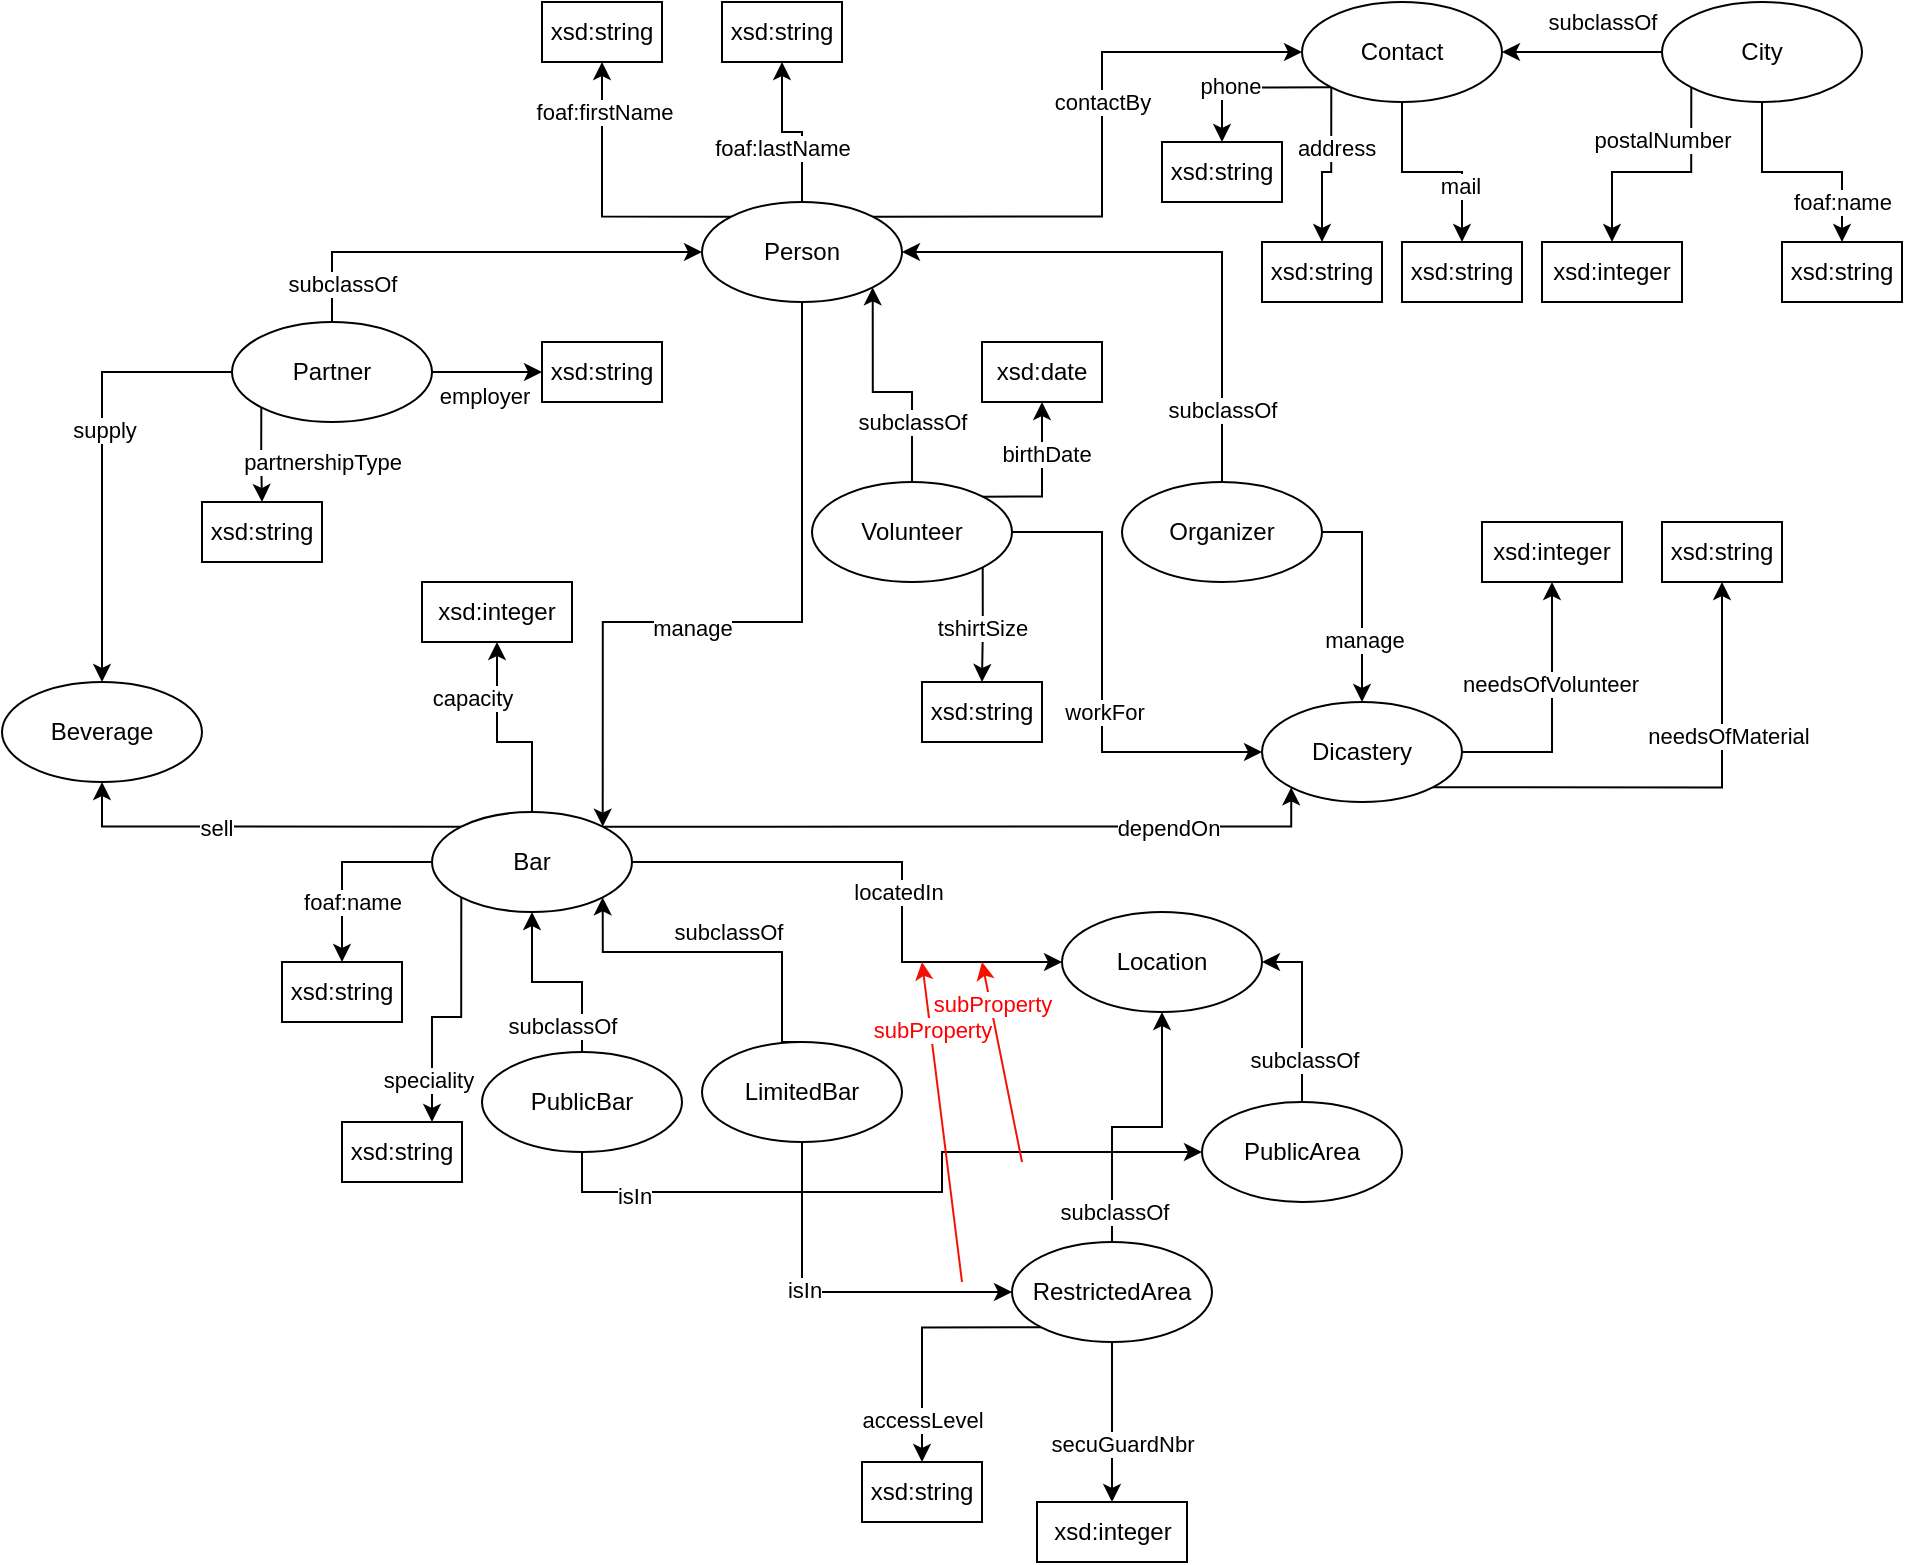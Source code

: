 <mxfile version="13.1.3" type="device"><diagram name="Page-1" id="ad52d381-51e7-2e0d-a935-2d0ddd2fd229"><mxGraphModel dx="1602" dy="1040" grid="1" gridSize="10" guides="1" tooltips="1" connect="1" arrows="1" fold="1" page="1" pageScale="1" pageWidth="1100" pageHeight="850" background="#ffffff" math="0" shadow="0"><root><mxCell id="0"/><mxCell id="1" parent="0"/><mxCell id="ZR9dpq6K6l8zMS8hwUcf-13" style="edgeStyle=orthogonalEdgeStyle;rounded=0;orthogonalLoop=1;jettySize=auto;html=1;exitX=0.5;exitY=0;exitDx=0;exitDy=0;entryX=0;entryY=0.5;entryDx=0;entryDy=0;" edge="1" parent="1" source="ZR9dpq6K6l8zMS8hwUcf-2" target="ZR9dpq6K6l8zMS8hwUcf-3"><mxGeometry relative="1" as="geometry"/></mxCell><mxCell id="ZR9dpq6K6l8zMS8hwUcf-17" value="subclassOf" style="edgeLabel;html=1;align=center;verticalAlign=middle;resizable=0;points=[];" vertex="1" connectable="0" parent="ZR9dpq6K6l8zMS8hwUcf-13"><mxGeometry x="-0.739" y="-2" relative="1" as="geometry"><mxPoint x="3" y="9" as="offset"/></mxGeometry></mxCell><mxCell id="ZR9dpq6K6l8zMS8hwUcf-69" style="edgeStyle=orthogonalEdgeStyle;rounded=0;orthogonalLoop=1;jettySize=auto;html=1;exitX=1;exitY=0.5;exitDx=0;exitDy=0;entryX=0;entryY=0.5;entryDx=0;entryDy=0;" edge="1" parent="1" source="ZR9dpq6K6l8zMS8hwUcf-2" target="ZR9dpq6K6l8zMS8hwUcf-68"><mxGeometry relative="1" as="geometry"/></mxCell><mxCell id="ZR9dpq6K6l8zMS8hwUcf-70" value="employer" style="edgeLabel;html=1;align=center;verticalAlign=middle;resizable=0;points=[];" vertex="1" connectable="0" parent="ZR9dpq6K6l8zMS8hwUcf-69"><mxGeometry x="0.647" y="1" relative="1" as="geometry"><mxPoint x="-20" y="13.1" as="offset"/></mxGeometry></mxCell><mxCell id="ZR9dpq6K6l8zMS8hwUcf-72" style="edgeStyle=orthogonalEdgeStyle;rounded=0;orthogonalLoop=1;jettySize=auto;html=1;exitX=0;exitY=1;exitDx=0;exitDy=0;entryX=0.5;entryY=0;entryDx=0;entryDy=0;" edge="1" parent="1" source="ZR9dpq6K6l8zMS8hwUcf-2" target="ZR9dpq6K6l8zMS8hwUcf-71"><mxGeometry relative="1" as="geometry"/></mxCell><mxCell id="ZR9dpq6K6l8zMS8hwUcf-73" value="partnershipType" style="edgeLabel;html=1;align=center;verticalAlign=middle;resizable=0;points=[];" vertex="1" connectable="0" parent="ZR9dpq6K6l8zMS8hwUcf-72"><mxGeometry x="-0.389" relative="1" as="geometry"><mxPoint x="30.38" y="12.32" as="offset"/></mxGeometry></mxCell><mxCell id="ZR9dpq6K6l8zMS8hwUcf-135" style="edgeStyle=orthogonalEdgeStyle;rounded=0;orthogonalLoop=1;jettySize=auto;html=1;exitX=0;exitY=0.5;exitDx=0;exitDy=0;entryX=0.5;entryY=0;entryDx=0;entryDy=0;strokeColor=#000000;" edge="1" parent="1" source="ZR9dpq6K6l8zMS8hwUcf-2" target="ZR9dpq6K6l8zMS8hwUcf-133"><mxGeometry relative="1" as="geometry"/></mxCell><mxCell id="ZR9dpq6K6l8zMS8hwUcf-136" value="supply" style="edgeLabel;html=1;align=center;verticalAlign=middle;resizable=0;points=[];" vertex="1" connectable="0" parent="ZR9dpq6K6l8zMS8hwUcf-135"><mxGeometry x="-0.418" y="29" relative="1" as="geometry"><mxPoint as="offset"/></mxGeometry></mxCell><mxCell id="ZR9dpq6K6l8zMS8hwUcf-2" value="Partner" style="ellipse;whiteSpace=wrap;html=1;" vertex="1" parent="1"><mxGeometry x="245" y="190" width="100" height="50" as="geometry"/></mxCell><mxCell id="ZR9dpq6K6l8zMS8hwUcf-22" style="edgeStyle=orthogonalEdgeStyle;rounded=0;orthogonalLoop=1;jettySize=auto;html=1;exitX=0;exitY=0;exitDx=0;exitDy=0;entryX=0.5;entryY=1;entryDx=0;entryDy=0;" edge="1" parent="1" source="ZR9dpq6K6l8zMS8hwUcf-3" target="ZR9dpq6K6l8zMS8hwUcf-21"><mxGeometry relative="1" as="geometry"/></mxCell><mxCell id="ZR9dpq6K6l8zMS8hwUcf-23" value="foaf:firstName" style="edgeLabel;html=1;align=center;verticalAlign=middle;resizable=0;points=[];" vertex="1" connectable="0" parent="ZR9dpq6K6l8zMS8hwUcf-22"><mxGeometry x="0.659" y="-1" relative="1" as="geometry"><mxPoint as="offset"/></mxGeometry></mxCell><mxCell id="ZR9dpq6K6l8zMS8hwUcf-26" value="" style="edgeStyle=orthogonalEdgeStyle;rounded=0;orthogonalLoop=1;jettySize=auto;html=1;" edge="1" parent="1" source="ZR9dpq6K6l8zMS8hwUcf-3" target="ZR9dpq6K6l8zMS8hwUcf-24"><mxGeometry relative="1" as="geometry"/></mxCell><mxCell id="ZR9dpq6K6l8zMS8hwUcf-27" value="foaf:lastName" style="edgeLabel;html=1;align=center;verticalAlign=middle;resizable=0;points=[];" vertex="1" connectable="0" parent="ZR9dpq6K6l8zMS8hwUcf-26"><mxGeometry x="0.416" y="1" relative="1" as="geometry"><mxPoint x="1" y="19.66" as="offset"/></mxGeometry></mxCell><mxCell id="ZR9dpq6K6l8zMS8hwUcf-38" style="edgeStyle=orthogonalEdgeStyle;rounded=0;orthogonalLoop=1;jettySize=auto;html=1;exitX=1;exitY=0;exitDx=0;exitDy=0;entryX=0;entryY=0.5;entryDx=0;entryDy=0;" edge="1" parent="1" source="ZR9dpq6K6l8zMS8hwUcf-3" target="ZR9dpq6K6l8zMS8hwUcf-6"><mxGeometry relative="1" as="geometry"/></mxCell><mxCell id="ZR9dpq6K6l8zMS8hwUcf-39" value="contactBy" style="edgeLabel;html=1;align=center;verticalAlign=middle;resizable=0;points=[];" vertex="1" connectable="0" parent="ZR9dpq6K6l8zMS8hwUcf-38"><mxGeometry x="-0.342" y="14" relative="1" as="geometry"><mxPoint x="16.65" y="-43.3" as="offset"/></mxGeometry></mxCell><mxCell id="ZR9dpq6K6l8zMS8hwUcf-98" style="edgeStyle=orthogonalEdgeStyle;rounded=0;orthogonalLoop=1;jettySize=auto;html=1;exitX=0.5;exitY=1;exitDx=0;exitDy=0;entryX=1;entryY=0;entryDx=0;entryDy=0;" edge="1" parent="1" source="ZR9dpq6K6l8zMS8hwUcf-3" target="ZR9dpq6K6l8zMS8hwUcf-11"><mxGeometry relative="1" as="geometry"><Array as="points"><mxPoint x="530" y="340"/><mxPoint x="430" y="340"/></Array></mxGeometry></mxCell><mxCell id="ZR9dpq6K6l8zMS8hwUcf-99" value="manage" style="edgeLabel;html=1;align=center;verticalAlign=middle;resizable=0;points=[];" vertex="1" connectable="0" parent="ZR9dpq6K6l8zMS8hwUcf-98"><mxGeometry x="0.189" y="3" relative="1" as="geometry"><mxPoint as="offset"/></mxGeometry></mxCell><mxCell id="ZR9dpq6K6l8zMS8hwUcf-3" value="Person" style="ellipse;whiteSpace=wrap;html=1;" vertex="1" parent="1"><mxGeometry x="480" y="130" width="100" height="50" as="geometry"/></mxCell><mxCell id="ZR9dpq6K6l8zMS8hwUcf-5" value="Location" style="ellipse;whiteSpace=wrap;html=1;" vertex="1" parent="1"><mxGeometry x="660" y="485" width="100" height="50" as="geometry"/></mxCell><mxCell id="ZR9dpq6K6l8zMS8hwUcf-54" style="edgeStyle=orthogonalEdgeStyle;rounded=0;orthogonalLoop=1;jettySize=auto;html=1;exitX=0;exitY=1;exitDx=0;exitDy=0;entryX=0.5;entryY=0;entryDx=0;entryDy=0;" edge="1" parent="1" source="ZR9dpq6K6l8zMS8hwUcf-6" target="ZR9dpq6K6l8zMS8hwUcf-50"><mxGeometry relative="1" as="geometry"/></mxCell><mxCell id="ZR9dpq6K6l8zMS8hwUcf-55" value="phone" style="edgeLabel;html=1;align=center;verticalAlign=middle;resizable=0;points=[];" vertex="1" connectable="0" parent="ZR9dpq6K6l8zMS8hwUcf-54"><mxGeometry x="0.228" y="-1" relative="1" as="geometry"><mxPoint as="offset"/></mxGeometry></mxCell><mxCell id="ZR9dpq6K6l8zMS8hwUcf-56" style="edgeStyle=orthogonalEdgeStyle;rounded=0;orthogonalLoop=1;jettySize=auto;html=1;exitX=0;exitY=1;exitDx=0;exitDy=0;" edge="1" parent="1" source="ZR9dpq6K6l8zMS8hwUcf-6" target="ZR9dpq6K6l8zMS8hwUcf-53"><mxGeometry relative="1" as="geometry"/></mxCell><mxCell id="ZR9dpq6K6l8zMS8hwUcf-57" value="address" style="edgeLabel;html=1;align=center;verticalAlign=middle;resizable=0;points=[];" vertex="1" connectable="0" parent="ZR9dpq6K6l8zMS8hwUcf-56"><mxGeometry x="-0.264" y="2" relative="1" as="geometry"><mxPoint as="offset"/></mxGeometry></mxCell><mxCell id="ZR9dpq6K6l8zMS8hwUcf-58" style="edgeStyle=orthogonalEdgeStyle;rounded=0;orthogonalLoop=1;jettySize=auto;html=1;exitX=0.5;exitY=1;exitDx=0;exitDy=0;entryX=0.5;entryY=0;entryDx=0;entryDy=0;" edge="1" parent="1" source="ZR9dpq6K6l8zMS8hwUcf-6" target="ZR9dpq6K6l8zMS8hwUcf-51"><mxGeometry relative="1" as="geometry"/></mxCell><mxCell id="ZR9dpq6K6l8zMS8hwUcf-59" value="mail" style="edgeLabel;html=1;align=center;verticalAlign=middle;resizable=0;points=[];" vertex="1" connectable="0" parent="ZR9dpq6K6l8zMS8hwUcf-58"><mxGeometry x="0.427" y="-1" relative="1" as="geometry"><mxPoint as="offset"/></mxGeometry></mxCell><mxCell id="ZR9dpq6K6l8zMS8hwUcf-6" value="Contact" style="ellipse;whiteSpace=wrap;html=1;" vertex="1" parent="1"><mxGeometry x="780" y="30" width="100" height="50" as="geometry"/></mxCell><mxCell id="ZR9dpq6K6l8zMS8hwUcf-15" style="edgeStyle=orthogonalEdgeStyle;rounded=0;orthogonalLoop=1;jettySize=auto;html=1;exitX=0.5;exitY=0;exitDx=0;exitDy=0;entryX=1;entryY=1;entryDx=0;entryDy=0;" edge="1" parent="1" source="ZR9dpq6K6l8zMS8hwUcf-7" target="ZR9dpq6K6l8zMS8hwUcf-3"><mxGeometry relative="1" as="geometry"><Array as="points"><mxPoint x="585" y="225"/><mxPoint x="565" y="225"/></Array></mxGeometry></mxCell><mxCell id="ZR9dpq6K6l8zMS8hwUcf-19" value="subclassOf" style="edgeLabel;html=1;align=center;verticalAlign=middle;resizable=0;points=[];" vertex="1" connectable="0" parent="ZR9dpq6K6l8zMS8hwUcf-15"><mxGeometry x="-0.333" y="1" relative="1" as="geometry"><mxPoint x="1" y="9" as="offset"/></mxGeometry></mxCell><mxCell id="ZR9dpq6K6l8zMS8hwUcf-66" style="edgeStyle=orthogonalEdgeStyle;rounded=0;orthogonalLoop=1;jettySize=auto;html=1;exitX=1;exitY=1;exitDx=0;exitDy=0;entryX=0.5;entryY=0;entryDx=0;entryDy=0;" edge="1" parent="1" source="ZR9dpq6K6l8zMS8hwUcf-7" target="ZR9dpq6K6l8zMS8hwUcf-65"><mxGeometry relative="1" as="geometry"/></mxCell><mxCell id="ZR9dpq6K6l8zMS8hwUcf-67" value="tshirtSize" style="edgeLabel;html=1;align=center;verticalAlign=middle;resizable=0;points=[];" vertex="1" connectable="0" parent="ZR9dpq6K6l8zMS8hwUcf-66"><mxGeometry x="-0.504" y="2" relative="1" as="geometry"><mxPoint x="-2.37" y="15.33" as="offset"/></mxGeometry></mxCell><mxCell id="ZR9dpq6K6l8zMS8hwUcf-88" style="edgeStyle=orthogonalEdgeStyle;rounded=0;orthogonalLoop=1;jettySize=auto;html=1;exitX=1;exitY=0.5;exitDx=0;exitDy=0;entryX=0;entryY=0.5;entryDx=0;entryDy=0;" edge="1" parent="1" source="ZR9dpq6K6l8zMS8hwUcf-7" target="ZR9dpq6K6l8zMS8hwUcf-9"><mxGeometry relative="1" as="geometry"><Array as="points"><mxPoint x="680" y="295"/><mxPoint x="680" y="405"/></Array></mxGeometry></mxCell><mxCell id="ZR9dpq6K6l8zMS8hwUcf-89" value="workFor" style="edgeLabel;html=1;align=center;verticalAlign=middle;resizable=0;points=[];" vertex="1" connectable="0" parent="ZR9dpq6K6l8zMS8hwUcf-88"><mxGeometry x="0.146" y="1" relative="1" as="geometry"><mxPoint as="offset"/></mxGeometry></mxCell><mxCell id="ZR9dpq6K6l8zMS8hwUcf-7" value="Volunteer" style="ellipse;whiteSpace=wrap;html=1;" vertex="1" parent="1"><mxGeometry x="535" y="270" width="100" height="50" as="geometry"/></mxCell><mxCell id="ZR9dpq6K6l8zMS8hwUcf-16" style="edgeStyle=orthogonalEdgeStyle;rounded=0;orthogonalLoop=1;jettySize=auto;html=1;exitX=0.5;exitY=0;exitDx=0;exitDy=0;entryX=1;entryY=0.5;entryDx=0;entryDy=0;" edge="1" parent="1" source="ZR9dpq6K6l8zMS8hwUcf-8" target="ZR9dpq6K6l8zMS8hwUcf-3"><mxGeometry relative="1" as="geometry"/></mxCell><mxCell id="ZR9dpq6K6l8zMS8hwUcf-20" value="subclassOf" style="edgeLabel;html=1;align=center;verticalAlign=middle;resizable=0;points=[];" vertex="1" connectable="0" parent="ZR9dpq6K6l8zMS8hwUcf-16"><mxGeometry x="-0.704" y="-2" relative="1" as="geometry"><mxPoint x="-2" y="4" as="offset"/></mxGeometry></mxCell><mxCell id="ZR9dpq6K6l8zMS8hwUcf-86" style="edgeStyle=orthogonalEdgeStyle;rounded=0;orthogonalLoop=1;jettySize=auto;html=1;exitX=1;exitY=0.5;exitDx=0;exitDy=0;entryX=0.5;entryY=0;entryDx=0;entryDy=0;" edge="1" parent="1" source="ZR9dpq6K6l8zMS8hwUcf-8" target="ZR9dpq6K6l8zMS8hwUcf-9"><mxGeometry relative="1" as="geometry"/></mxCell><mxCell id="ZR9dpq6K6l8zMS8hwUcf-87" value="manage" style="edgeLabel;html=1;align=center;verticalAlign=middle;resizable=0;points=[];" vertex="1" connectable="0" parent="ZR9dpq6K6l8zMS8hwUcf-86"><mxGeometry x="0.406" y="1" relative="1" as="geometry"><mxPoint as="offset"/></mxGeometry></mxCell><mxCell id="ZR9dpq6K6l8zMS8hwUcf-8" value="Organizer" style="ellipse;whiteSpace=wrap;html=1;" vertex="1" parent="1"><mxGeometry x="690" y="270" width="100" height="50" as="geometry"/></mxCell><mxCell id="ZR9dpq6K6l8zMS8hwUcf-91" value="" style="edgeStyle=orthogonalEdgeStyle;rounded=0;orthogonalLoop=1;jettySize=auto;html=1;" edge="1" parent="1" source="ZR9dpq6K6l8zMS8hwUcf-9" target="ZR9dpq6K6l8zMS8hwUcf-90"><mxGeometry relative="1" as="geometry"/></mxCell><mxCell id="ZR9dpq6K6l8zMS8hwUcf-92" value="needsOfVolunteer" style="edgeLabel;html=1;align=center;verticalAlign=middle;resizable=0;points=[];" vertex="1" connectable="0" parent="ZR9dpq6K6l8zMS8hwUcf-91"><mxGeometry x="0.219" y="1" relative="1" as="geometry"><mxPoint as="offset"/></mxGeometry></mxCell><mxCell id="ZR9dpq6K6l8zMS8hwUcf-94" style="edgeStyle=orthogonalEdgeStyle;rounded=0;orthogonalLoop=1;jettySize=auto;html=1;exitX=1;exitY=1;exitDx=0;exitDy=0;" edge="1" parent="1" source="ZR9dpq6K6l8zMS8hwUcf-9" target="ZR9dpq6K6l8zMS8hwUcf-93"><mxGeometry relative="1" as="geometry"/></mxCell><mxCell id="ZR9dpq6K6l8zMS8hwUcf-95" value="needsOfMaterial" style="edgeLabel;html=1;align=center;verticalAlign=middle;resizable=0;points=[];" vertex="1" connectable="0" parent="ZR9dpq6K6l8zMS8hwUcf-94"><mxGeometry x="0.17" y="26" relative="1" as="geometry"><mxPoint x="29" y="-26" as="offset"/></mxGeometry></mxCell><mxCell id="ZR9dpq6K6l8zMS8hwUcf-9" value="Dicastery" style="ellipse;whiteSpace=wrap;html=1;" vertex="1" parent="1"><mxGeometry x="760" y="380" width="100" height="50" as="geometry"/></mxCell><mxCell id="ZR9dpq6K6l8zMS8hwUcf-82" style="edgeStyle=orthogonalEdgeStyle;rounded=0;orthogonalLoop=1;jettySize=auto;html=1;exitX=0.5;exitY=0;exitDx=0;exitDy=0;entryX=0.5;entryY=1;entryDx=0;entryDy=0;" edge="1" parent="1" source="ZR9dpq6K6l8zMS8hwUcf-10" target="ZR9dpq6K6l8zMS8hwUcf-11"><mxGeometry relative="1" as="geometry"/></mxCell><mxCell id="ZR9dpq6K6l8zMS8hwUcf-84" value="subclassOf" style="edgeLabel;html=1;align=center;verticalAlign=middle;resizable=0;points=[];" vertex="1" connectable="0" parent="ZR9dpq6K6l8zMS8hwUcf-82"><mxGeometry x="-0.571" y="2" relative="1" as="geometry"><mxPoint x="-8" y="7.59" as="offset"/></mxGeometry></mxCell><mxCell id="ZR9dpq6K6l8zMS8hwUcf-120" style="edgeStyle=orthogonalEdgeStyle;rounded=0;orthogonalLoop=1;jettySize=auto;html=1;exitX=0.5;exitY=1;exitDx=0;exitDy=0;entryX=0;entryY=0.5;entryDx=0;entryDy=0;" edge="1" parent="1" source="ZR9dpq6K6l8zMS8hwUcf-10" target="ZR9dpq6K6l8zMS8hwUcf-108"><mxGeometry relative="1" as="geometry"/></mxCell><mxCell id="ZR9dpq6K6l8zMS8hwUcf-121" value="isIn" style="edgeLabel;html=1;align=center;verticalAlign=middle;resizable=0;points=[];" vertex="1" connectable="0" parent="ZR9dpq6K6l8zMS8hwUcf-120"><mxGeometry x="-0.74" y="-2" relative="1" as="geometry"><mxPoint as="offset"/></mxGeometry></mxCell><mxCell id="ZR9dpq6K6l8zMS8hwUcf-10" value="PublicBar" style="ellipse;whiteSpace=wrap;html=1;" vertex="1" parent="1"><mxGeometry x="370" y="555" width="100" height="50" as="geometry"/></mxCell><mxCell id="ZR9dpq6K6l8zMS8hwUcf-75" style="edgeStyle=orthogonalEdgeStyle;rounded=0;orthogonalLoop=1;jettySize=auto;html=1;exitX=0;exitY=0.5;exitDx=0;exitDy=0;entryX=0.5;entryY=0;entryDx=0;entryDy=0;" edge="1" parent="1" source="ZR9dpq6K6l8zMS8hwUcf-11" target="ZR9dpq6K6l8zMS8hwUcf-74"><mxGeometry relative="1" as="geometry"/></mxCell><mxCell id="ZR9dpq6K6l8zMS8hwUcf-76" value="foaf:name" style="edgeLabel;html=1;align=center;verticalAlign=middle;resizable=0;points=[];" vertex="1" connectable="0" parent="ZR9dpq6K6l8zMS8hwUcf-75"><mxGeometry x="0.232" y="2" relative="1" as="geometry"><mxPoint x="3" y="6" as="offset"/></mxGeometry></mxCell><mxCell id="ZR9dpq6K6l8zMS8hwUcf-78" style="edgeStyle=orthogonalEdgeStyle;rounded=0;orthogonalLoop=1;jettySize=auto;html=1;exitX=0;exitY=1;exitDx=0;exitDy=0;entryX=0.75;entryY=0;entryDx=0;entryDy=0;" edge="1" parent="1" source="ZR9dpq6K6l8zMS8hwUcf-11" target="ZR9dpq6K6l8zMS8hwUcf-77"><mxGeometry relative="1" as="geometry"><mxPoint x="370" y="550" as="targetPoint"/></mxGeometry></mxCell><mxCell id="ZR9dpq6K6l8zMS8hwUcf-79" value="speciality" style="edgeLabel;html=1;align=center;verticalAlign=middle;resizable=0;points=[];" vertex="1" connectable="0" parent="ZR9dpq6K6l8zMS8hwUcf-78"><mxGeometry x="0.393" y="5" relative="1" as="geometry"><mxPoint x="-7.5" y="16.91" as="offset"/></mxGeometry></mxCell><mxCell id="ZR9dpq6K6l8zMS8hwUcf-103" style="edgeStyle=orthogonalEdgeStyle;rounded=0;orthogonalLoop=1;jettySize=auto;html=1;exitX=0.5;exitY=0;exitDx=0;exitDy=0;entryX=0.5;entryY=1;entryDx=0;entryDy=0;" edge="1" parent="1" source="ZR9dpq6K6l8zMS8hwUcf-11" target="ZR9dpq6K6l8zMS8hwUcf-102"><mxGeometry relative="1" as="geometry"><Array as="points"><mxPoint x="395" y="400"/><mxPoint x="378" y="400"/></Array></mxGeometry></mxCell><mxCell id="ZR9dpq6K6l8zMS8hwUcf-104" value="capacity" style="edgeLabel;html=1;align=center;verticalAlign=middle;resizable=0;points=[];" vertex="1" connectable="0" parent="ZR9dpq6K6l8zMS8hwUcf-103"><mxGeometry x="0.267" y="1" relative="1" as="geometry"><mxPoint x="-11.5" y="-9.42" as="offset"/></mxGeometry></mxCell><mxCell id="ZR9dpq6K6l8zMS8hwUcf-105" style="edgeStyle=orthogonalEdgeStyle;rounded=0;orthogonalLoop=1;jettySize=auto;html=1;exitX=1;exitY=0;exitDx=0;exitDy=0;entryX=0;entryY=1;entryDx=0;entryDy=0;" edge="1" parent="1" source="ZR9dpq6K6l8zMS8hwUcf-11" target="ZR9dpq6K6l8zMS8hwUcf-9"><mxGeometry relative="1" as="geometry"><Array as="points"><mxPoint x="775" y="442"/></Array></mxGeometry></mxCell><mxCell id="ZR9dpq6K6l8zMS8hwUcf-106" value="dependOn" style="edgeLabel;html=1;align=center;verticalAlign=middle;resizable=0;points=[];" vertex="1" connectable="0" parent="ZR9dpq6K6l8zMS8hwUcf-105"><mxGeometry x="0.554" relative="1" as="geometry"><mxPoint as="offset"/></mxGeometry></mxCell><mxCell id="ZR9dpq6K6l8zMS8hwUcf-116" style="edgeStyle=orthogonalEdgeStyle;rounded=0;orthogonalLoop=1;jettySize=auto;html=1;exitX=1;exitY=0.5;exitDx=0;exitDy=0;entryX=0;entryY=0.5;entryDx=0;entryDy=0;" edge="1" parent="1" source="ZR9dpq6K6l8zMS8hwUcf-11" target="ZR9dpq6K6l8zMS8hwUcf-5"><mxGeometry relative="1" as="geometry"><Array as="points"><mxPoint x="580" y="460"/><mxPoint x="580" y="510"/></Array></mxGeometry></mxCell><mxCell id="ZR9dpq6K6l8zMS8hwUcf-117" value="locatedIn" style="edgeLabel;html=1;align=center;verticalAlign=middle;resizable=0;points=[];" vertex="1" connectable="0" parent="ZR9dpq6K6l8zMS8hwUcf-116"><mxGeometry x="0.004" y="-15" relative="1" as="geometry"><mxPoint as="offset"/></mxGeometry></mxCell><mxCell id="ZR9dpq6K6l8zMS8hwUcf-137" style="edgeStyle=orthogonalEdgeStyle;rounded=0;orthogonalLoop=1;jettySize=auto;html=1;exitX=0;exitY=0;exitDx=0;exitDy=0;entryX=0.5;entryY=1;entryDx=0;entryDy=0;strokeColor=#000000;" edge="1" parent="1" source="ZR9dpq6K6l8zMS8hwUcf-11" target="ZR9dpq6K6l8zMS8hwUcf-133"><mxGeometry relative="1" as="geometry"/></mxCell><mxCell id="ZR9dpq6K6l8zMS8hwUcf-138" value="sell" style="edgeLabel;html=1;align=center;verticalAlign=middle;resizable=0;points=[];" vertex="1" connectable="0" parent="ZR9dpq6K6l8zMS8hwUcf-137"><mxGeometry x="0.215" relative="1" as="geometry"><mxPoint as="offset"/></mxGeometry></mxCell><mxCell id="ZR9dpq6K6l8zMS8hwUcf-11" value="Bar" style="ellipse;whiteSpace=wrap;html=1;" vertex="1" parent="1"><mxGeometry x="345" y="435" width="100" height="50" as="geometry"/></mxCell><mxCell id="ZR9dpq6K6l8zMS8hwUcf-21" value="xsd:string" style="rounded=0;whiteSpace=wrap;html=1;" vertex="1" parent="1"><mxGeometry x="400" y="30" width="60" height="30" as="geometry"/></mxCell><mxCell id="ZR9dpq6K6l8zMS8hwUcf-24" value="xsd:string" style="rounded=0;whiteSpace=wrap;html=1;" vertex="1" parent="1"><mxGeometry x="490" y="30" width="60" height="30" as="geometry"/></mxCell><mxCell id="ZR9dpq6K6l8zMS8hwUcf-33" value="xsd:date" style="rounded=0;whiteSpace=wrap;html=1;" vertex="1" parent="1"><mxGeometry x="620" y="200" width="60" height="30" as="geometry"/></mxCell><mxCell id="ZR9dpq6K6l8zMS8hwUcf-41" value="" style="edgeStyle=orthogonalEdgeStyle;rounded=0;orthogonalLoop=1;jettySize=auto;html=1;" edge="1" parent="1" source="ZR9dpq6K6l8zMS8hwUcf-40" target="ZR9dpq6K6l8zMS8hwUcf-6"><mxGeometry relative="1" as="geometry"/></mxCell><mxCell id="ZR9dpq6K6l8zMS8hwUcf-42" value="subclassOf" style="edgeLabel;html=1;align=center;verticalAlign=middle;resizable=0;points=[];" vertex="1" connectable="0" parent="ZR9dpq6K6l8zMS8hwUcf-41"><mxGeometry x="0.2" y="1" relative="1" as="geometry"><mxPoint x="18" y="-16" as="offset"/></mxGeometry></mxCell><mxCell id="ZR9dpq6K6l8zMS8hwUcf-44" style="edgeStyle=orthogonalEdgeStyle;rounded=0;orthogonalLoop=1;jettySize=auto;html=1;exitX=0;exitY=1;exitDx=0;exitDy=0;entryX=0.5;entryY=0;entryDx=0;entryDy=0;" edge="1" parent="1" source="ZR9dpq6K6l8zMS8hwUcf-40" target="ZR9dpq6K6l8zMS8hwUcf-43"><mxGeometry relative="1" as="geometry"/></mxCell><mxCell id="ZR9dpq6K6l8zMS8hwUcf-45" value="postalNumber" style="edgeLabel;html=1;align=center;verticalAlign=middle;resizable=0;points=[];" vertex="1" connectable="0" parent="ZR9dpq6K6l8zMS8hwUcf-44"><mxGeometry x="-0.546" relative="1" as="geometry"><mxPoint x="-14.63" as="offset"/></mxGeometry></mxCell><mxCell id="ZR9dpq6K6l8zMS8hwUcf-48" value="" style="edgeStyle=orthogonalEdgeStyle;rounded=0;orthogonalLoop=1;jettySize=auto;html=1;entryX=0.5;entryY=0;entryDx=0;entryDy=0;" edge="1" parent="1" source="ZR9dpq6K6l8zMS8hwUcf-40" target="ZR9dpq6K6l8zMS8hwUcf-46"><mxGeometry relative="1" as="geometry"><mxPoint x="930" y="150" as="targetPoint"/></mxGeometry></mxCell><mxCell id="ZR9dpq6K6l8zMS8hwUcf-49" value="foaf:name" style="edgeLabel;html=1;align=center;verticalAlign=middle;resizable=0;points=[];" vertex="1" connectable="0" parent="ZR9dpq6K6l8zMS8hwUcf-48"><mxGeometry x="-0.216" relative="1" as="geometry"><mxPoint x="31.53" y="14.94" as="offset"/></mxGeometry></mxCell><mxCell id="ZR9dpq6K6l8zMS8hwUcf-40" value="City" style="ellipse;whiteSpace=wrap;html=1;" vertex="1" parent="1"><mxGeometry x="960" y="30" width="100" height="50" as="geometry"/></mxCell><mxCell id="ZR9dpq6K6l8zMS8hwUcf-43" value="xsd:integer" style="rounded=0;whiteSpace=wrap;html=1;" vertex="1" parent="1"><mxGeometry x="900" y="150" width="70" height="30" as="geometry"/></mxCell><mxCell id="ZR9dpq6K6l8zMS8hwUcf-46" value="xsd:string" style="rounded=0;whiteSpace=wrap;html=1;" vertex="1" parent="1"><mxGeometry x="1020" y="150" width="60" height="30" as="geometry"/></mxCell><mxCell id="ZR9dpq6K6l8zMS8hwUcf-50" value="xsd:string" style="rounded=0;whiteSpace=wrap;html=1;" vertex="1" parent="1"><mxGeometry x="710" y="100" width="60" height="30" as="geometry"/></mxCell><mxCell id="ZR9dpq6K6l8zMS8hwUcf-51" value="xsd:string" style="rounded=0;whiteSpace=wrap;html=1;" vertex="1" parent="1"><mxGeometry x="830" y="150" width="60" height="30" as="geometry"/></mxCell><mxCell id="ZR9dpq6K6l8zMS8hwUcf-53" value="xsd:string" style="rounded=0;whiteSpace=wrap;html=1;" vertex="1" parent="1"><mxGeometry x="760" y="150" width="60" height="30" as="geometry"/></mxCell><mxCell id="ZR9dpq6K6l8zMS8hwUcf-60" style="edgeStyle=orthogonalEdgeStyle;rounded=0;orthogonalLoop=1;jettySize=auto;html=1;exitX=1;exitY=0;exitDx=0;exitDy=0;entryX=0.5;entryY=1;entryDx=0;entryDy=0;" edge="1" parent="1" source="ZR9dpq6K6l8zMS8hwUcf-7" target="ZR9dpq6K6l8zMS8hwUcf-33"><mxGeometry relative="1" as="geometry"><mxPoint x="625.355" y="270.002" as="sourcePoint"/><mxPoint x="650" y="210" as="targetPoint"/><Array as="points"><mxPoint x="650" y="277"/></Array></mxGeometry></mxCell><mxCell id="ZR9dpq6K6l8zMS8hwUcf-61" value="birthDate" style="edgeLabel;html=1;align=center;verticalAlign=middle;resizable=0;points=[];" vertex="1" connectable="0" parent="ZR9dpq6K6l8zMS8hwUcf-60"><mxGeometry x="0.35" y="-2" relative="1" as="geometry"><mxPoint y="1" as="offset"/></mxGeometry></mxCell><mxCell id="ZR9dpq6K6l8zMS8hwUcf-65" value="xsd:string" style="rounded=0;whiteSpace=wrap;html=1;" vertex="1" parent="1"><mxGeometry x="590" y="370" width="60" height="30" as="geometry"/></mxCell><mxCell id="ZR9dpq6K6l8zMS8hwUcf-68" value="xsd:string" style="rounded=0;whiteSpace=wrap;html=1;" vertex="1" parent="1"><mxGeometry x="400" y="200" width="60" height="30" as="geometry"/></mxCell><mxCell id="ZR9dpq6K6l8zMS8hwUcf-71" value="xsd:string" style="rounded=0;whiteSpace=wrap;html=1;" vertex="1" parent="1"><mxGeometry x="230" y="280" width="60" height="30" as="geometry"/></mxCell><mxCell id="ZR9dpq6K6l8zMS8hwUcf-74" value="xsd:string" style="rounded=0;whiteSpace=wrap;html=1;" vertex="1" parent="1"><mxGeometry x="270" y="510" width="60" height="30" as="geometry"/></mxCell><mxCell id="ZR9dpq6K6l8zMS8hwUcf-77" value="xsd:string" style="rounded=0;whiteSpace=wrap;html=1;" vertex="1" parent="1"><mxGeometry x="300" y="590" width="60" height="30" as="geometry"/></mxCell><mxCell id="ZR9dpq6K6l8zMS8hwUcf-83" style="edgeStyle=orthogonalEdgeStyle;rounded=0;orthogonalLoop=1;jettySize=auto;html=1;exitX=0.5;exitY=0;exitDx=0;exitDy=0;entryX=1;entryY=1;entryDx=0;entryDy=0;" edge="1" parent="1" source="ZR9dpq6K6l8zMS8hwUcf-80" target="ZR9dpq6K6l8zMS8hwUcf-11"><mxGeometry relative="1" as="geometry"><Array as="points"><mxPoint x="520" y="505"/><mxPoint x="430" y="505"/></Array></mxGeometry></mxCell><mxCell id="ZR9dpq6K6l8zMS8hwUcf-85" value="subclassOf" style="edgeLabel;html=1;align=center;verticalAlign=middle;resizable=0;points=[];" vertex="1" connectable="0" parent="ZR9dpq6K6l8zMS8hwUcf-83"><mxGeometry x="-0.105" y="3" relative="1" as="geometry"><mxPoint x="-5.48" y="-13.03" as="offset"/></mxGeometry></mxCell><mxCell id="ZR9dpq6K6l8zMS8hwUcf-118" style="edgeStyle=orthogonalEdgeStyle;rounded=0;orthogonalLoop=1;jettySize=auto;html=1;exitX=0.5;exitY=1;exitDx=0;exitDy=0;entryX=0;entryY=0.5;entryDx=0;entryDy=0;" edge="1" parent="1" source="ZR9dpq6K6l8zMS8hwUcf-80" target="ZR9dpq6K6l8zMS8hwUcf-109"><mxGeometry relative="1" as="geometry"/></mxCell><mxCell id="ZR9dpq6K6l8zMS8hwUcf-119" value="isIn" style="edgeLabel;html=1;align=center;verticalAlign=middle;resizable=0;points=[];" vertex="1" connectable="0" parent="ZR9dpq6K6l8zMS8hwUcf-118"><mxGeometry x="-0.157" y="1" relative="1" as="geometry"><mxPoint as="offset"/></mxGeometry></mxCell><mxCell id="ZR9dpq6K6l8zMS8hwUcf-80" value="LimitedBar" style="ellipse;whiteSpace=wrap;html=1;" vertex="1" parent="1"><mxGeometry x="480" y="550" width="100" height="50" as="geometry"/></mxCell><mxCell id="ZR9dpq6K6l8zMS8hwUcf-90" value="xsd:integer" style="rounded=0;whiteSpace=wrap;html=1;" vertex="1" parent="1"><mxGeometry x="870" y="290" width="70" height="30" as="geometry"/></mxCell><mxCell id="ZR9dpq6K6l8zMS8hwUcf-93" value="xsd:string" style="rounded=0;whiteSpace=wrap;html=1;" vertex="1" parent="1"><mxGeometry x="960" y="290" width="60" height="30" as="geometry"/></mxCell><mxCell id="ZR9dpq6K6l8zMS8hwUcf-102" value="xsd:integer" style="rounded=0;whiteSpace=wrap;html=1;" vertex="1" parent="1"><mxGeometry x="340" y="320" width="75" height="30" as="geometry"/></mxCell><mxCell id="ZR9dpq6K6l8zMS8hwUcf-112" style="edgeStyle=orthogonalEdgeStyle;rounded=0;orthogonalLoop=1;jettySize=auto;html=1;exitX=0.5;exitY=0;exitDx=0;exitDy=0;entryX=1;entryY=0.5;entryDx=0;entryDy=0;" edge="1" parent="1" source="ZR9dpq6K6l8zMS8hwUcf-108" target="ZR9dpq6K6l8zMS8hwUcf-5"><mxGeometry relative="1" as="geometry"/></mxCell><mxCell id="ZR9dpq6K6l8zMS8hwUcf-113" value="subclassOf" style="edgeLabel;html=1;align=center;verticalAlign=middle;resizable=0;points=[];" vertex="1" connectable="0" parent="ZR9dpq6K6l8zMS8hwUcf-112"><mxGeometry x="-0.533" y="-1" relative="1" as="geometry"><mxPoint as="offset"/></mxGeometry></mxCell><mxCell id="ZR9dpq6K6l8zMS8hwUcf-108" value="PublicArea" style="ellipse;whiteSpace=wrap;html=1;" vertex="1" parent="1"><mxGeometry x="730" y="580" width="100" height="50" as="geometry"/></mxCell><mxCell id="ZR9dpq6K6l8zMS8hwUcf-114" style="edgeStyle=orthogonalEdgeStyle;rounded=0;orthogonalLoop=1;jettySize=auto;html=1;exitX=0.5;exitY=0;exitDx=0;exitDy=0;entryX=0.5;entryY=1;entryDx=0;entryDy=0;" edge="1" parent="1" source="ZR9dpq6K6l8zMS8hwUcf-109" target="ZR9dpq6K6l8zMS8hwUcf-5"><mxGeometry relative="1" as="geometry"/></mxCell><mxCell id="ZR9dpq6K6l8zMS8hwUcf-115" value="subclassOf" style="edgeLabel;html=1;align=center;verticalAlign=middle;resizable=0;points=[];" vertex="1" connectable="0" parent="ZR9dpq6K6l8zMS8hwUcf-114"><mxGeometry x="-0.786" y="-1" relative="1" as="geometry"><mxPoint as="offset"/></mxGeometry></mxCell><mxCell id="ZR9dpq6K6l8zMS8hwUcf-123" style="edgeStyle=orthogonalEdgeStyle;rounded=0;orthogonalLoop=1;jettySize=auto;html=1;exitX=0;exitY=1;exitDx=0;exitDy=0;" edge="1" parent="1" source="ZR9dpq6K6l8zMS8hwUcf-109" target="ZR9dpq6K6l8zMS8hwUcf-122"><mxGeometry relative="1" as="geometry"/></mxCell><mxCell id="ZR9dpq6K6l8zMS8hwUcf-124" value="accessLevel" style="edgeLabel;html=1;align=center;verticalAlign=middle;resizable=0;points=[];" vertex="1" connectable="0" parent="ZR9dpq6K6l8zMS8hwUcf-123"><mxGeometry x="0.669" relative="1" as="geometry"><mxPoint as="offset"/></mxGeometry></mxCell><mxCell id="ZR9dpq6K6l8zMS8hwUcf-126" style="edgeStyle=orthogonalEdgeStyle;rounded=0;orthogonalLoop=1;jettySize=auto;html=1;exitX=0.5;exitY=1;exitDx=0;exitDy=0;entryX=0.5;entryY=0;entryDx=0;entryDy=0;" edge="1" parent="1" source="ZR9dpq6K6l8zMS8hwUcf-109" target="ZR9dpq6K6l8zMS8hwUcf-125"><mxGeometry relative="1" as="geometry"/></mxCell><mxCell id="ZR9dpq6K6l8zMS8hwUcf-127" value="secuGuardNbr" style="edgeLabel;html=1;align=center;verticalAlign=middle;resizable=0;points=[];" vertex="1" connectable="0" parent="ZR9dpq6K6l8zMS8hwUcf-126"><mxGeometry x="0.275" y="5" relative="1" as="geometry"><mxPoint as="offset"/></mxGeometry></mxCell><mxCell id="ZR9dpq6K6l8zMS8hwUcf-109" value="RestrictedArea" style="ellipse;whiteSpace=wrap;html=1;" vertex="1" parent="1"><mxGeometry x="635" y="650" width="100" height="50" as="geometry"/></mxCell><mxCell id="ZR9dpq6K6l8zMS8hwUcf-122" value="xsd:string" style="rounded=0;whiteSpace=wrap;html=1;" vertex="1" parent="1"><mxGeometry x="560" y="760" width="60" height="30" as="geometry"/></mxCell><mxCell id="ZR9dpq6K6l8zMS8hwUcf-125" value="xsd:integer" style="rounded=0;whiteSpace=wrap;html=1;" vertex="1" parent="1"><mxGeometry x="647.5" y="780" width="75" height="30" as="geometry"/></mxCell><mxCell id="ZR9dpq6K6l8zMS8hwUcf-128" value="" style="endArrow=classic;html=1;fillColor=#f8cecc;strokeColor=#F51000;" edge="1" parent="1"><mxGeometry width="50" height="50" relative="1" as="geometry"><mxPoint x="640" y="610" as="sourcePoint"/><mxPoint x="620" y="510" as="targetPoint"/></mxGeometry></mxCell><mxCell id="ZR9dpq6K6l8zMS8hwUcf-129" value="&lt;font color=&quot;#FF0000&quot;&gt;subProperty&lt;/font&gt;" style="edgeLabel;html=1;align=center;verticalAlign=middle;resizable=0;points=[];" vertex="1" connectable="0" parent="ZR9dpq6K6l8zMS8hwUcf-128"><mxGeometry x="0.577" y="-1" relative="1" as="geometry"><mxPoint as="offset"/></mxGeometry></mxCell><mxCell id="ZR9dpq6K6l8zMS8hwUcf-130" value="" style="endArrow=classic;html=1;fillColor=#f8cecc;strokeColor=#F51000;" edge="1" parent="1"><mxGeometry width="50" height="50" relative="1" as="geometry"><mxPoint x="610" y="670" as="sourcePoint"/><mxPoint x="590" y="510" as="targetPoint"/></mxGeometry></mxCell><mxCell id="ZR9dpq6K6l8zMS8hwUcf-131" value="&lt;font color=&quot;#FF0000&quot;&gt;subProperty&lt;/font&gt;" style="edgeLabel;html=1;align=center;verticalAlign=middle;resizable=0;points=[];" vertex="1" connectable="0" parent="ZR9dpq6K6l8zMS8hwUcf-130"><mxGeometry x="0.577" y="-1" relative="1" as="geometry"><mxPoint as="offset"/></mxGeometry></mxCell><mxCell id="ZR9dpq6K6l8zMS8hwUcf-133" value="Beverage" style="ellipse;whiteSpace=wrap;html=1;" vertex="1" parent="1"><mxGeometry x="130" y="370" width="100" height="50" as="geometry"/></mxCell></root></mxGraphModel></diagram></mxfile>
